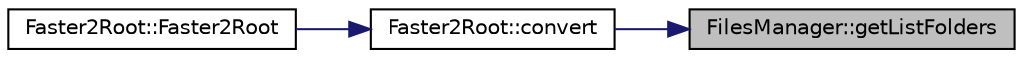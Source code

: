 digraph "FilesManager::getListFolders"
{
 // LATEX_PDF_SIZE
  edge [fontname="Helvetica",fontsize="10",labelfontname="Helvetica",labelfontsize="10"];
  node [fontname="Helvetica",fontsize="10",shape=record];
  rankdir="RL";
  Node1 [label="FilesManager::getListFolders",height=0.2,width=0.4,color="black", fillcolor="grey75", style="filled", fontcolor="black",tooltip=" "];
  Node1 -> Node2 [dir="back",color="midnightblue",fontsize="10",style="solid",fontname="Helvetica"];
  Node2 [label="Faster2Root::convert",height=0.2,width=0.4,color="black", fillcolor="white", style="filled",URL="$class_faster2_root.html#a0a1797460cf62fe88d87327602b91eda",tooltip=" "];
  Node2 -> Node3 [dir="back",color="midnightblue",fontsize="10",style="solid",fontname="Helvetica"];
  Node3 [label="Faster2Root::Faster2Root",height=0.2,width=0.4,color="black", fillcolor="white", style="filled",URL="$class_faster2_root.html#a931cf8ef7c2acab073b363893c65bffd",tooltip=" "];
}
